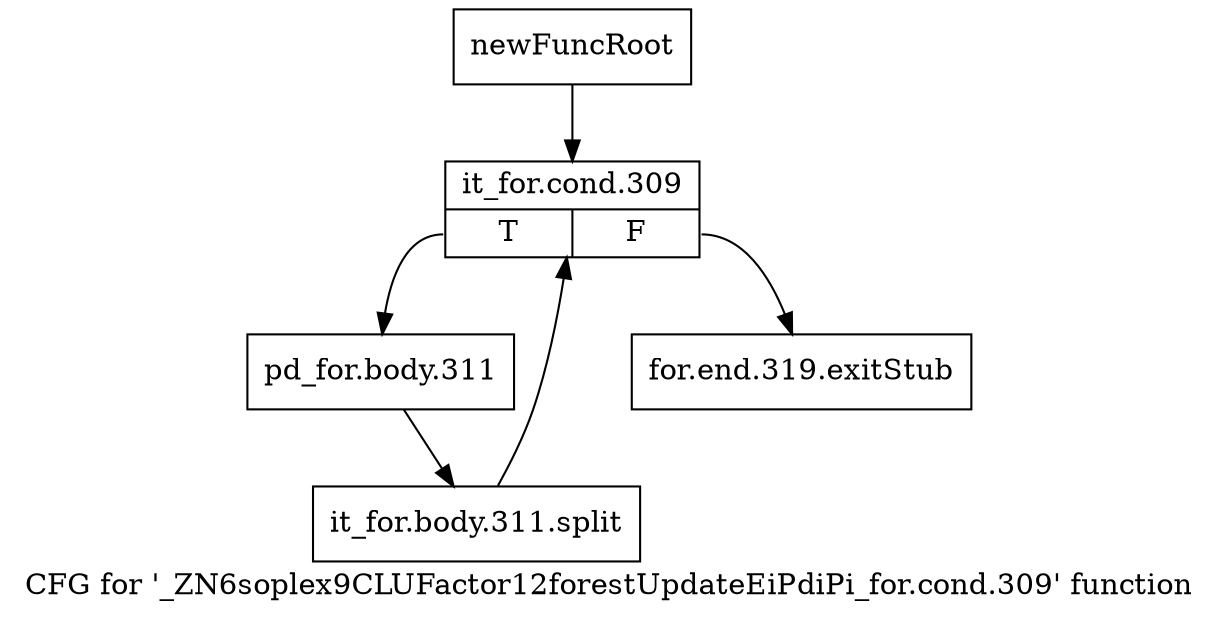 digraph "CFG for '_ZN6soplex9CLUFactor12forestUpdateEiPdiPi_for.cond.309' function" {
	label="CFG for '_ZN6soplex9CLUFactor12forestUpdateEiPdiPi_for.cond.309' function";

	Node0x2cc7b00 [shape=record,label="{newFuncRoot}"];
	Node0x2cc7b00 -> Node0x2cc7ba0;
	Node0x2cc7b50 [shape=record,label="{for.end.319.exitStub}"];
	Node0x2cc7ba0 [shape=record,label="{it_for.cond.309|{<s0>T|<s1>F}}"];
	Node0x2cc7ba0:s0 -> Node0x2cc7bf0;
	Node0x2cc7ba0:s1 -> Node0x2cc7b50;
	Node0x2cc7bf0 [shape=record,label="{pd_for.body.311}"];
	Node0x2cc7bf0 -> Node0x334feb0;
	Node0x334feb0 [shape=record,label="{it_for.body.311.split}"];
	Node0x334feb0 -> Node0x2cc7ba0;
}

